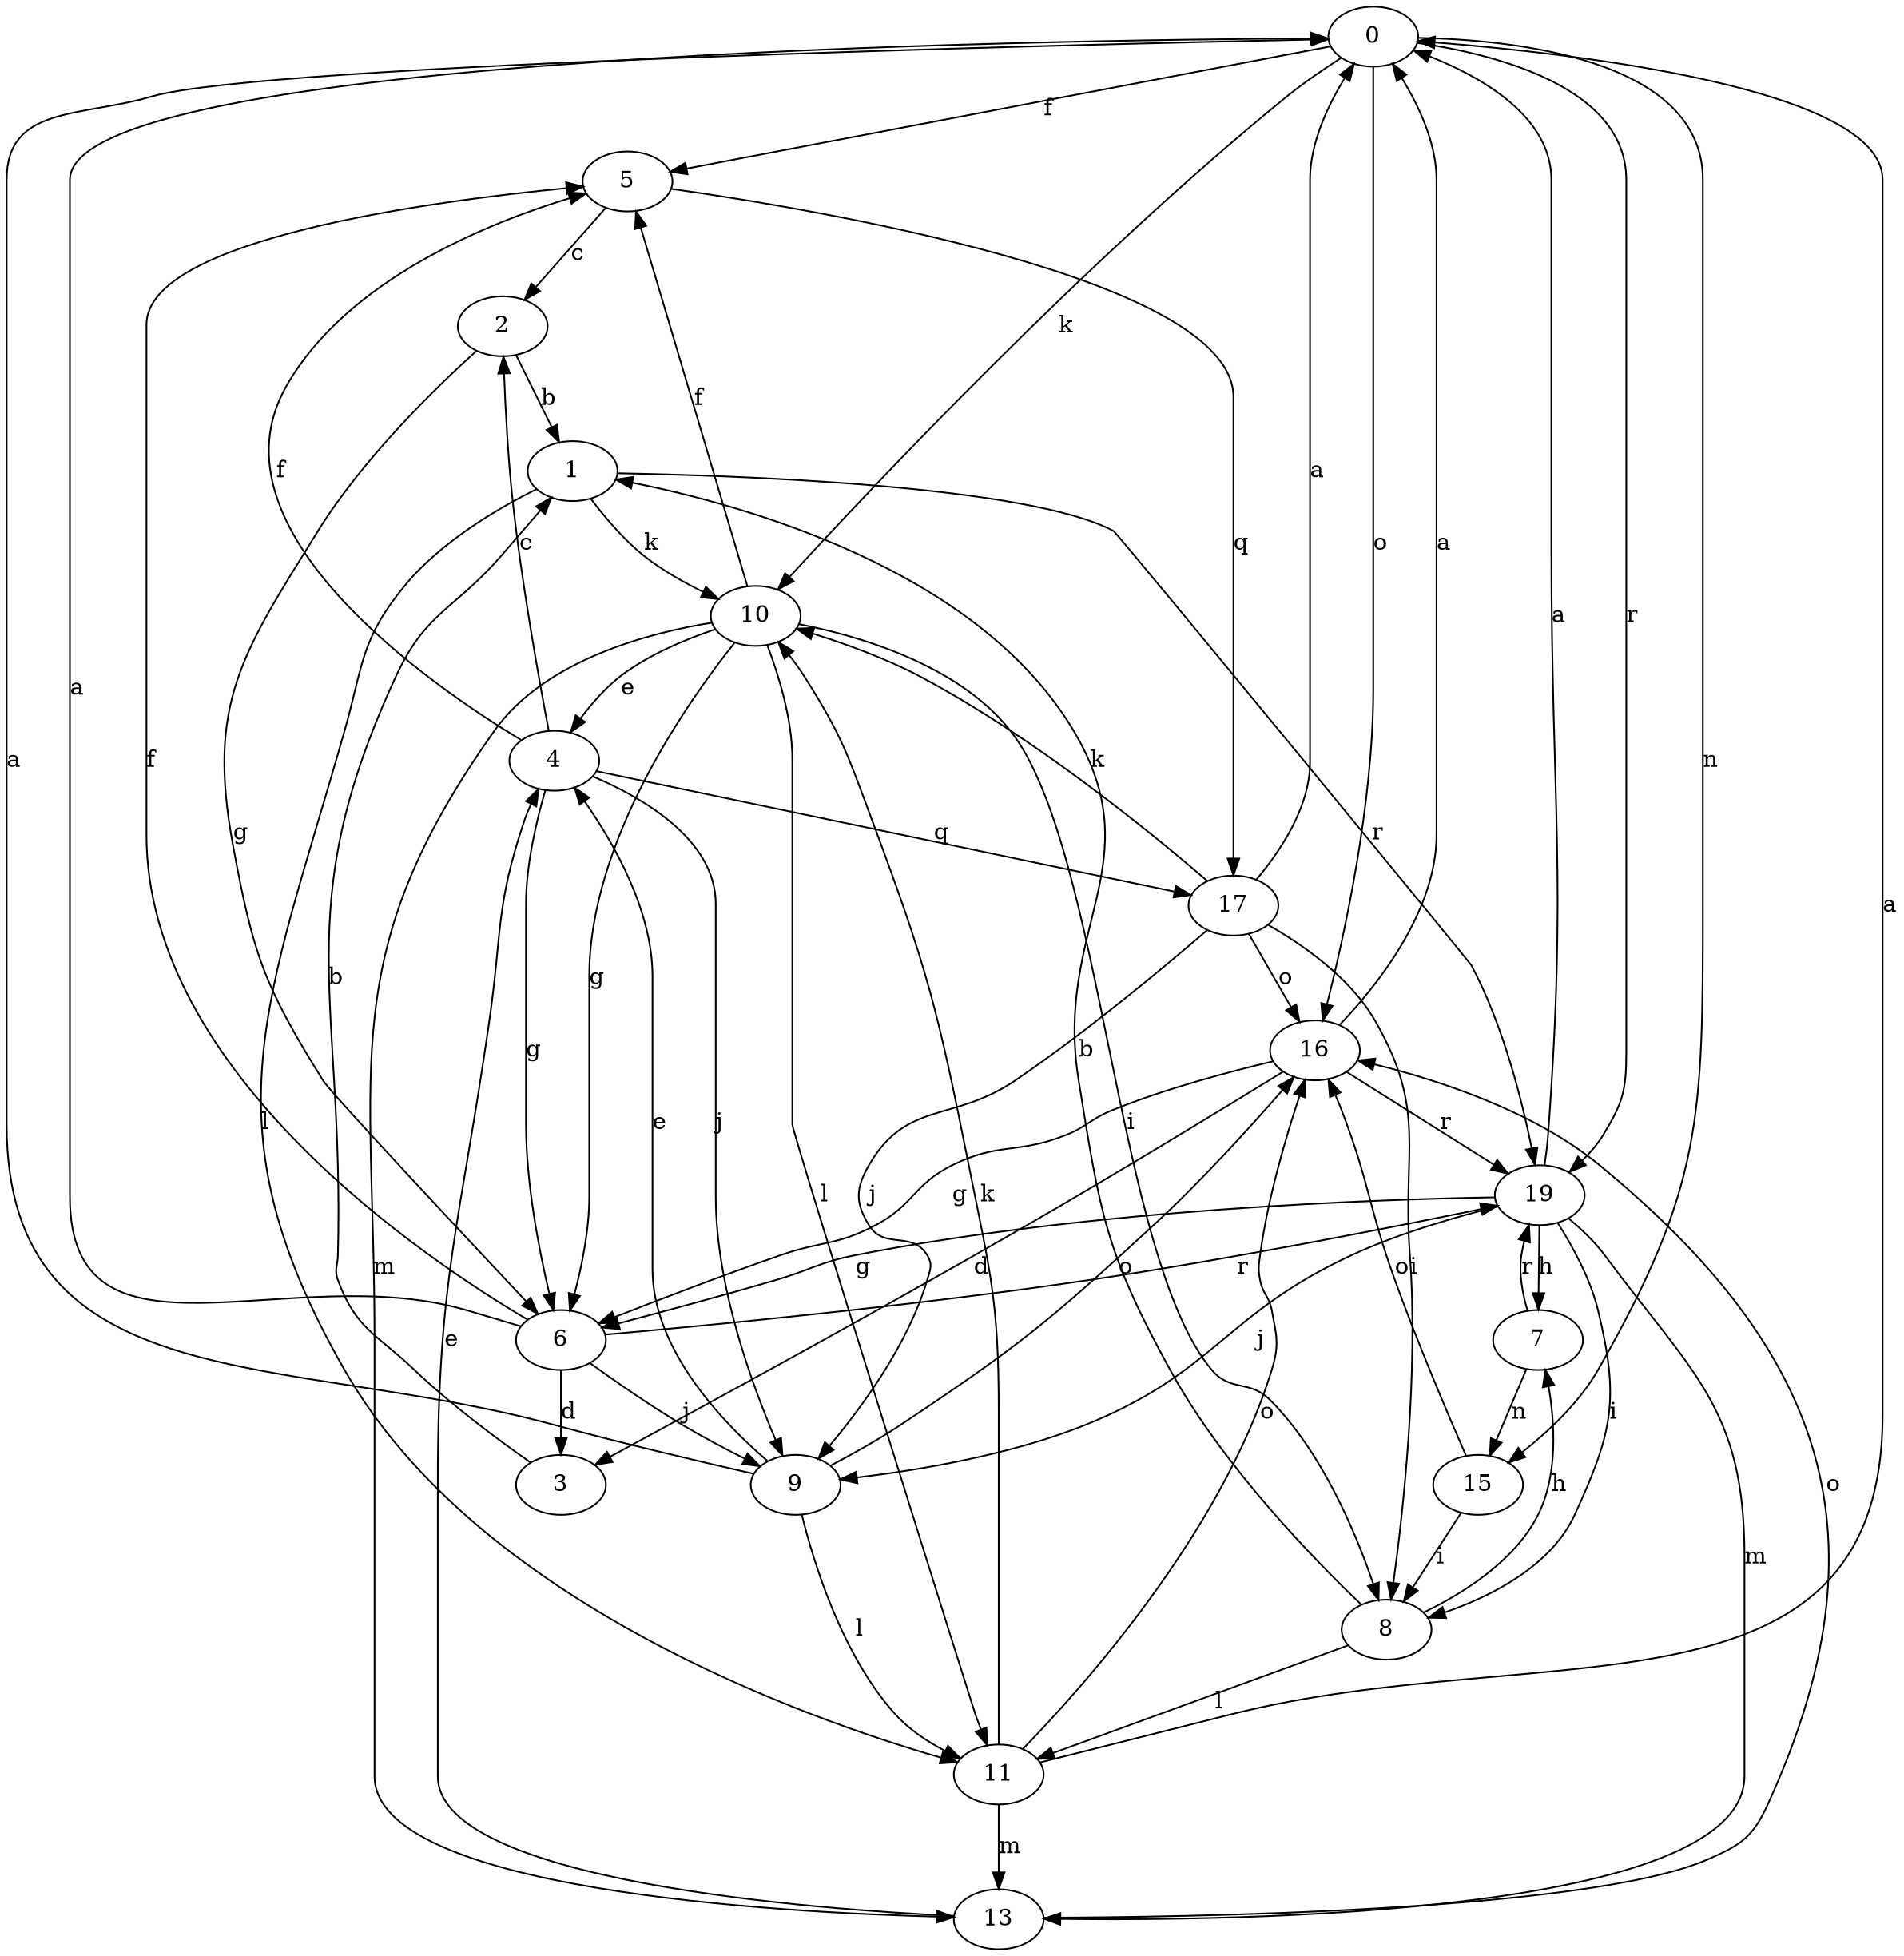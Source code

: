 strict digraph  {
0;
1;
2;
3;
4;
5;
6;
7;
8;
9;
10;
11;
13;
15;
16;
17;
19;
0 -> 5  [label=f];
0 -> 10  [label=k];
0 -> 15  [label=n];
0 -> 16  [label=o];
0 -> 19  [label=r];
1 -> 10  [label=k];
1 -> 11  [label=l];
1 -> 19  [label=r];
2 -> 1  [label=b];
2 -> 6  [label=g];
3 -> 1  [label=b];
4 -> 2  [label=c];
4 -> 5  [label=f];
4 -> 6  [label=g];
4 -> 9  [label=j];
4 -> 17  [label=q];
5 -> 2  [label=c];
5 -> 17  [label=q];
6 -> 0  [label=a];
6 -> 3  [label=d];
6 -> 5  [label=f];
6 -> 9  [label=j];
6 -> 19  [label=r];
7 -> 15  [label=n];
7 -> 19  [label=r];
8 -> 1  [label=b];
8 -> 7  [label=h];
8 -> 11  [label=l];
9 -> 0  [label=a];
9 -> 4  [label=e];
9 -> 11  [label=l];
9 -> 16  [label=o];
10 -> 4  [label=e];
10 -> 5  [label=f];
10 -> 6  [label=g];
10 -> 8  [label=i];
10 -> 11  [label=l];
10 -> 13  [label=m];
11 -> 0  [label=a];
11 -> 10  [label=k];
11 -> 13  [label=m];
11 -> 16  [label=o];
13 -> 4  [label=e];
13 -> 16  [label=o];
15 -> 8  [label=i];
15 -> 16  [label=o];
16 -> 0  [label=a];
16 -> 3  [label=d];
16 -> 6  [label=g];
16 -> 19  [label=r];
17 -> 0  [label=a];
17 -> 8  [label=i];
17 -> 9  [label=j];
17 -> 10  [label=k];
17 -> 16  [label=o];
19 -> 0  [label=a];
19 -> 6  [label=g];
19 -> 7  [label=h];
19 -> 8  [label=i];
19 -> 9  [label=j];
19 -> 13  [label=m];
}
